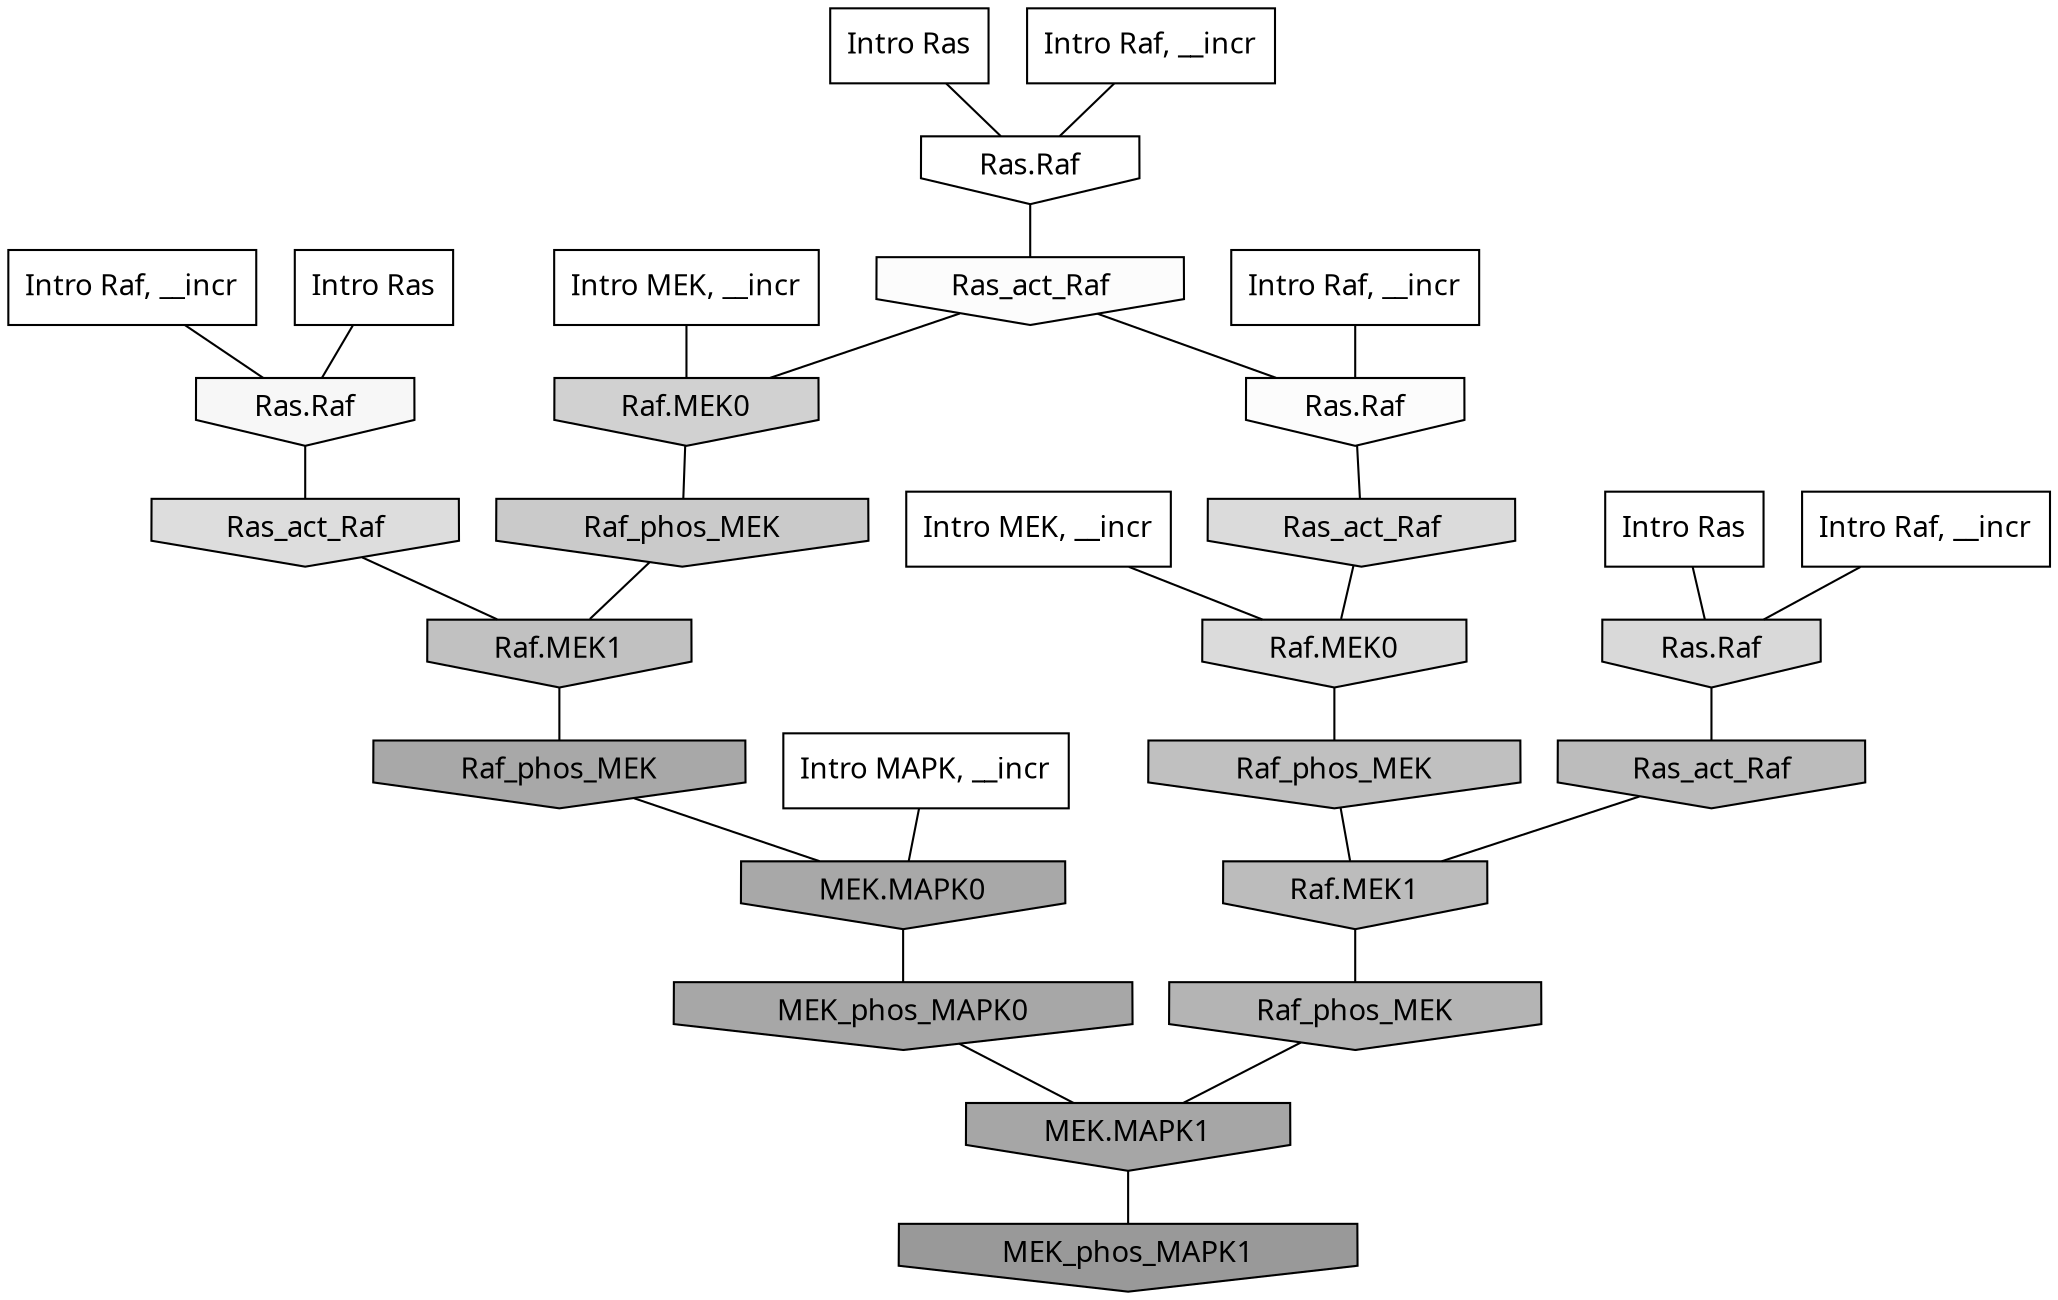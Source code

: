 digraph G{
  rankdir="TB";
  ranksep=0.30;
  node [fontname="CMU Serif"];
  edge [fontname="CMU Serif"];
  
  0 [label="Intro Ras", shape=rectangle, style=filled, fillcolor="0.000 0.000 1.000"]
  
  48 [label="Intro Ras", shape=rectangle, style=filled, fillcolor="0.000 0.000 1.000"]
  
  86 [label="Intro Ras", shape=rectangle, style=filled, fillcolor="0.000 0.000 1.000"]
  
  430 [label="Intro Raf, __incr", shape=rectangle, style=filled, fillcolor="0.000 0.000 1.000"]
  
  567 [label="Intro Raf, __incr", shape=rectangle, style=filled, fillcolor="0.000 0.000 1.000"]
  
  901 [label="Intro Raf, __incr", shape=rectangle, style=filled, fillcolor="0.000 0.000 1.000"]
  
  1074 [label="Intro Raf, __incr", shape=rectangle, style=filled, fillcolor="0.000 0.000 1.000"]
  
  1524 [label="Intro MEK, __incr", shape=rectangle, style=filled, fillcolor="0.000 0.000 1.000"]
  
  1768 [label="Intro MEK, __incr", shape=rectangle, style=filled, fillcolor="0.000 0.000 1.000"]
  
  2819 [label="Intro MAPK, __incr", shape=rectangle, style=filled, fillcolor="0.000 0.000 1.000"]
  
  3268 [label="Ras.Raf", shape=invhouse, style=filled, fillcolor="0.000 0.000 1.000"]
  
  3400 [label="Ras_act_Raf", shape=invhouse, style=filled, fillcolor="0.000 0.000 0.988"]
  
  3402 [label="Ras.Raf", shape=invhouse, style=filled, fillcolor="0.000 0.000 0.988"]
  
  3559 [label="Ras.Raf", shape=invhouse, style=filled, fillcolor="0.000 0.000 0.965"]
  
  5093 [label="Ras_act_Raf", shape=invhouse, style=filled, fillcolor="0.000 0.000 0.865"]
  
  5235 [label="Ras_act_Raf", shape=invhouse, style=filled, fillcolor="0.000 0.000 0.857"]
  
  5238 [label="Raf.MEK0", shape=invhouse, style=filled, fillcolor="0.000 0.000 0.857"]
  
  5435 [label="Ras.Raf", shape=invhouse, style=filled, fillcolor="0.000 0.000 0.848"]
  
  5981 [label="Raf.MEK0", shape=invhouse, style=filled, fillcolor="0.000 0.000 0.820"]
  
  6633 [label="Raf_phos_MEK", shape=invhouse, style=filled, fillcolor="0.000 0.000 0.792"]
  
  7835 [label="Raf.MEK1", shape=invhouse, style=filled, fillcolor="0.000 0.000 0.755"]
  
  7949 [label="Raf_phos_MEK", shape=invhouse, style=filled, fillcolor="0.000 0.000 0.752"]
  
  8488 [label="Ras_act_Raf", shape=invhouse, style=filled, fillcolor="0.000 0.000 0.737"]
  
  8490 [label="Raf.MEK1", shape=invhouse, style=filled, fillcolor="0.000 0.000 0.737"]
  
  9877 [label="Raf_phos_MEK", shape=invhouse, style=filled, fillcolor="0.000 0.000 0.705"]
  
  12350 [label="Raf_phos_MEK", shape=invhouse, style=filled, fillcolor="0.000 0.000 0.660"]
  
  12354 [label="MEK.MAPK0", shape=invhouse, style=filled, fillcolor="0.000 0.000 0.660"]
  
  12817 [label="MEK_phos_MAPK0", shape=invhouse, style=filled, fillcolor="0.000 0.000 0.654"]
  
  13083 [label="MEK.MAPK1", shape=invhouse, style=filled, fillcolor="0.000 0.000 0.649"]
  
  16321 [label="MEK_phos_MAPK1", shape=invhouse, style=filled, fillcolor="0.000 0.000 0.600"]
  
  
  13083 -> 16321 [dir=none, color="0.000 0.000 0.000"] 
  12817 -> 13083 [dir=none, color="0.000 0.000 0.000"] 
  12354 -> 12817 [dir=none, color="0.000 0.000 0.000"] 
  12350 -> 12354 [dir=none, color="0.000 0.000 0.000"] 
  9877 -> 13083 [dir=none, color="0.000 0.000 0.000"] 
  8490 -> 9877 [dir=none, color="0.000 0.000 0.000"] 
  8488 -> 8490 [dir=none, color="0.000 0.000 0.000"] 
  7949 -> 8490 [dir=none, color="0.000 0.000 0.000"] 
  7835 -> 12350 [dir=none, color="0.000 0.000 0.000"] 
  6633 -> 7835 [dir=none, color="0.000 0.000 0.000"] 
  5981 -> 6633 [dir=none, color="0.000 0.000 0.000"] 
  5435 -> 8488 [dir=none, color="0.000 0.000 0.000"] 
  5238 -> 7949 [dir=none, color="0.000 0.000 0.000"] 
  5235 -> 5238 [dir=none, color="0.000 0.000 0.000"] 
  5093 -> 7835 [dir=none, color="0.000 0.000 0.000"] 
  3559 -> 5093 [dir=none, color="0.000 0.000 0.000"] 
  3402 -> 5235 [dir=none, color="0.000 0.000 0.000"] 
  3400 -> 3402 [dir=none, color="0.000 0.000 0.000"] 
  3400 -> 5981 [dir=none, color="0.000 0.000 0.000"] 
  3268 -> 3400 [dir=none, color="0.000 0.000 0.000"] 
  2819 -> 12354 [dir=none, color="0.000 0.000 0.000"] 
  1768 -> 5238 [dir=none, color="0.000 0.000 0.000"] 
  1524 -> 5981 [dir=none, color="0.000 0.000 0.000"] 
  1074 -> 3268 [dir=none, color="0.000 0.000 0.000"] 
  901 -> 3402 [dir=none, color="0.000 0.000 0.000"] 
  567 -> 5435 [dir=none, color="0.000 0.000 0.000"] 
  430 -> 3559 [dir=none, color="0.000 0.000 0.000"] 
  86 -> 5435 [dir=none, color="0.000 0.000 0.000"] 
  48 -> 3268 [dir=none, color="0.000 0.000 0.000"] 
  0 -> 3559 [dir=none, color="0.000 0.000 0.000"] 
  
  }
